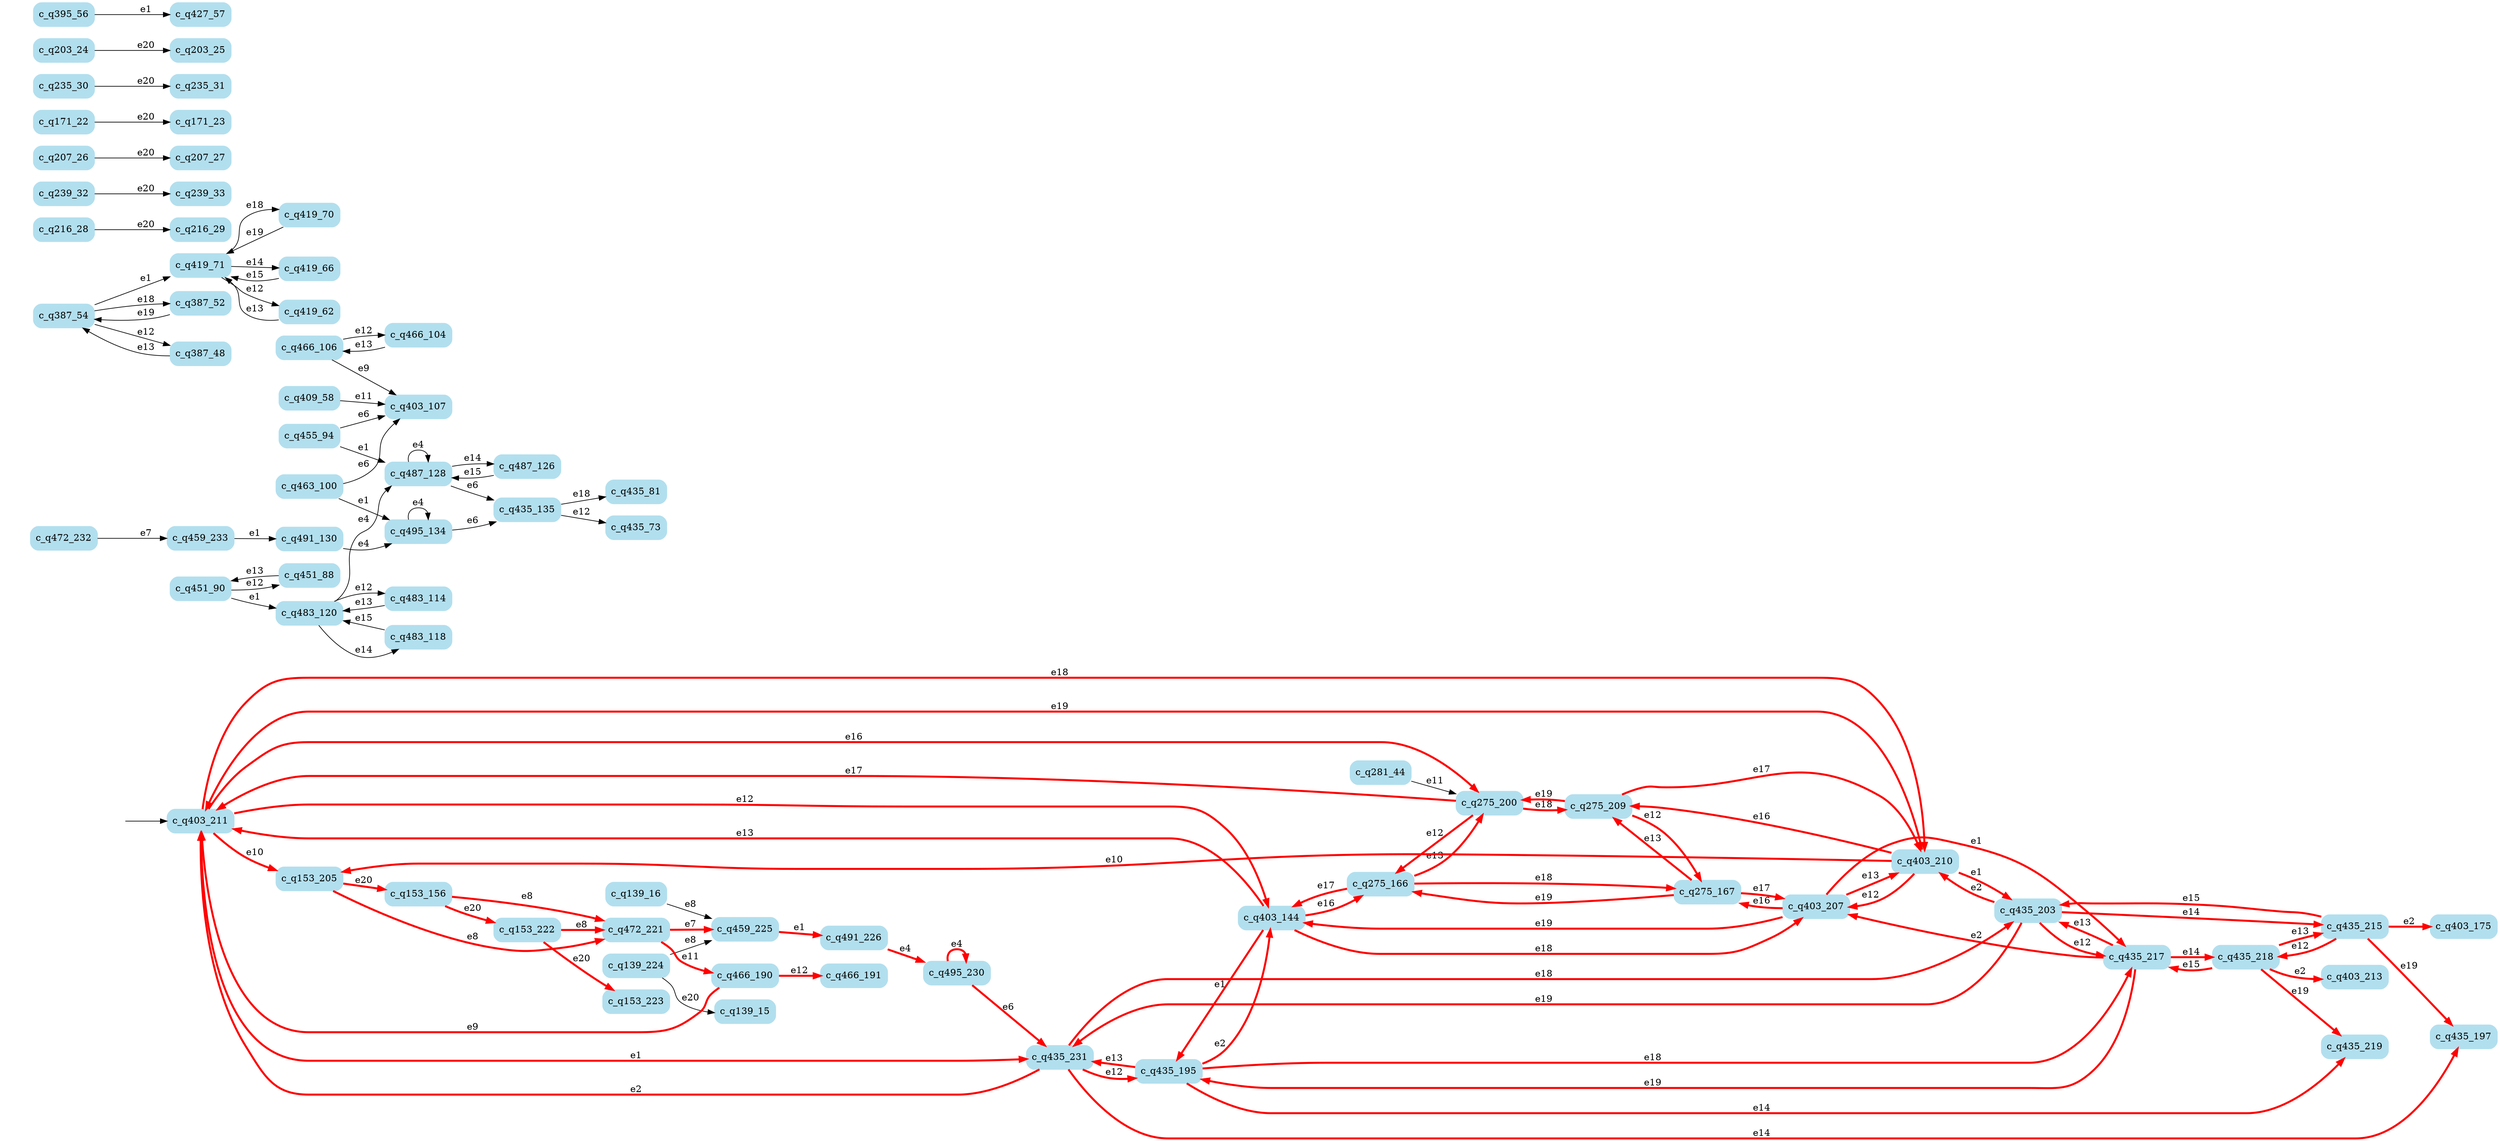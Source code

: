 digraph G {

	rankdir = LR;

	start_c_q403_211[style=invisible];

	node[shape=box, style="rounded, filled", color=lightblue2];

	c_q153_205[label="c_q153_205"];
	c_q455_94[label="c_q455_94"];
	c_q275_200[label="c_q275_200"];
	c_q139_224[label="c_q139_224"];
	c_q403_144[label="c_q403_144"];
	c_q387_54[label="c_q387_54"];
	c_q435_219[label="c_q435_219"];
	c_q466_191[label="c_q466_191"];
	c_q216_28[label="c_q216_28"];
	c_q435_217[label="c_q435_217"];
	c_q459_233[label="c_q459_233"];
	c_q451_88[label="c_q451_88"];
	c_q239_32[label="c_q239_32"];
	c_q495_230[label="c_q495_230"];
	c_q207_27[label="c_q207_27"];
	c_q466_104[label="c_q466_104"];
	c_q435_81[label="c_q435_81"];
	c_q435_231[label="c_q435_231"];
	c_q419_71[label="c_q419_71"];
	c_q483_120[label="c_q483_120"];
	c_q403_213[label="c_q403_213"];
	c_q472_221[label="c_q472_221"];
	c_q466_190[label="c_q466_190"];
	c_q171_23[label="c_q171_23"];
	c_q207_26[label="c_q207_26"];
	c_q235_31[label="c_q235_31"];
	c_q419_70[label="c_q419_70"];
	c_q275_166[label="c_q275_166"];
	c_q451_90[label="c_q451_90"];
	c_q435_215[label="c_q435_215"];
	c_q472_232[label="c_q472_232"];
	c_q466_106[label="c_q466_106"];
	c_q281_44[label="c_q281_44"];
	c_q203_24[label="c_q203_24"];
	c_q387_52[label="c_q387_52"];
	c_q403_210[label="c_q403_210"];
	c_q153_222[label="c_q153_222"];
	c_q409_58[label="c_q409_58"];
	c_q139_15[label="c_q139_15"];
	c_q483_114[label="c_q483_114"];
	c_q435_195[label="c_q435_195"];
	c_q216_29[label="c_q216_29"];
	c_q403_107[label="c_q403_107"];
	c_q463_100[label="c_q463_100"];
	c_q395_56[label="c_q395_56"];
	c_q239_33[label="c_q239_33"];
	c_q153_156[label="c_q153_156"];
	c_q403_207[label="c_q403_207"];
	c_q419_66[label="c_q419_66"];
	c_q483_118[label="c_q483_118"];
	c_q435_135[label="c_q435_135"];
	c_q275_209[label="c_q275_209"];
	c_q487_126[label="c_q487_126"];
	c_q435_218[label="c_q435_218"];
	c_q427_57[label="c_q427_57"];
	c_q491_130[label="c_q491_130"];
	c_q139_16[label="c_q139_16"];
	c_q153_223[label="c_q153_223"];
	c_q435_197[label="c_q435_197"];
	c_q403_211[label="c_q403_211"];
	c_q435_73[label="c_q435_73"];
	c_q435_203[label="c_q435_203"];
	c_q491_226[label="c_q491_226"];
	c_q387_48[label="c_q387_48"];
	c_q171_22[label="c_q171_22"];
	c_q487_128[label="c_q487_128"];
	c_q419_62[label="c_q419_62"];
	c_q495_134[label="c_q495_134"];
	c_q459_225[label="c_q459_225"];
	c_q235_30[label="c_q235_30"];
	c_q403_175[label="c_q403_175"];
	c_q203_25[label="c_q203_25"];
	c_q275_167[label="c_q275_167"];

	start_c_q403_211 -> c_q403_211;
	c_q403_211 -> c_q403_144[label="e12", penwidth=3, color=red];
	c_q403_144 -> c_q403_211[label="e13", penwidth=3, color=red];
	c_q403_144 -> c_q403_207[label="e18", penwidth=3, color=red];
	c_q403_207 -> c_q403_144[label="e19", penwidth=3, color=red];
	c_q403_211 -> c_q153_205[label="e10", penwidth=3, color=red];
	c_q403_207 -> c_q275_167[label="e16", penwidth=3, color=red];
	c_q403_207 -> c_q435_217[label="e1", penwidth=3, color=red];
	c_q139_224 -> c_q139_15[label="e20"];
	c_q139_16 -> c_q459_225[label="e8"];
	c_q153_205 -> c_q153_156[label="e20", penwidth=3, color=red];
	c_q153_205 -> c_q472_221[label="e8", penwidth=3, color=red];
	c_q171_22 -> c_q171_23[label="e20"];
	c_q203_24 -> c_q203_25[label="e20"];
	c_q207_26 -> c_q207_27[label="e20"];
	c_q216_28 -> c_q216_29[label="e20"];
	c_q235_30 -> c_q235_31[label="e20"];
	c_q239_32 -> c_q239_33[label="e20"];
	c_q275_200 -> c_q275_166[label="e12", penwidth=3, color=red];
	c_q275_167 -> c_q275_209[label="e13", penwidth=3, color=red];
	c_q275_200 -> c_q275_209[label="e18", penwidth=3, color=red];
	c_q275_167 -> c_q275_166[label="e19", penwidth=3, color=red];
	c_q275_166 -> c_q403_144[label="e17", penwidth=3, color=red];
	c_q281_44 -> c_q275_200[label="e11"];
	c_q387_54 -> c_q387_48[label="e12"];
	c_q387_48 -> c_q387_54[label="e13"];
	c_q387_54 -> c_q387_52[label="e18"];
	c_q387_52 -> c_q387_54[label="e19"];
	c_q387_54 -> c_q419_71[label="e1"];
	c_q395_56 -> c_q427_57[label="e1"];
	c_q409_58 -> c_q403_107[label="e11"];
	c_q419_71 -> c_q419_62[label="e12"];
	c_q419_62 -> c_q419_71[label="e13"];
	c_q419_71 -> c_q419_66[label="e14"];
	c_q419_66 -> c_q419_71[label="e15"];
	c_q419_71 -> c_q419_70[label="e18"];
	c_q419_70 -> c_q419_71[label="e19"];
	c_q435_135 -> c_q435_73[label="e12"];
	c_q435_217 -> c_q435_203[label="e13", penwidth=3, color=red];
	c_q435_203 -> c_q435_215[label="e14", penwidth=3, color=red];
	c_q435_215 -> c_q435_203[label="e15", penwidth=3, color=red];
	c_q435_135 -> c_q435_81[label="e18"];
	c_q435_217 -> c_q435_195[label="e19", penwidth=3, color=red];
	c_q435_195 -> c_q403_144[label="e2", penwidth=3, color=red];
	c_q451_90 -> c_q451_88[label="e12"];
	c_q451_88 -> c_q451_90[label="e13"];
	c_q451_90 -> c_q483_120[label="e1"];
	c_q455_94 -> c_q403_107[label="e6"];
	c_q455_94 -> c_q487_128[label="e1"];
	c_q459_233 -> c_q491_130[label="e1"];
	c_q463_100 -> c_q403_107[label="e6"];
	c_q463_100 -> c_q495_134[label="e1"];
	c_q466_106 -> c_q466_104[label="e12"];
	c_q466_104 -> c_q466_106[label="e13"];
	c_q466_106 -> c_q403_107[label="e9"];
	c_q472_221 -> c_q459_225[label="e7", penwidth=3, color=red];
	c_q472_221 -> c_q466_190[label="e11", penwidth=3, color=red];
	c_q483_120 -> c_q483_114[label="e12"];
	c_q483_114 -> c_q483_120[label="e13"];
	c_q483_120 -> c_q483_118[label="e14"];
	c_q483_118 -> c_q483_120[label="e15"];
	c_q483_120 -> c_q487_128[label="e4"];
	c_q487_128 -> c_q487_128[label="e4"];
	c_q487_128 -> c_q487_126[label="e14"];
	c_q487_126 -> c_q487_128[label="e15"];
	c_q487_128 -> c_q435_135[label="e6"];
	c_q491_130 -> c_q495_134[label="e4"];
	c_q495_134 -> c_q495_134[label="e4"];
	c_q495_134 -> c_q435_135[label="e6"];
	c_q403_211 -> c_q435_231[label="e1", penwidth=3, color=red];
	c_q403_211 -> c_q275_200[label="e16", penwidth=3, color=red];
	c_q403_211 -> c_q403_210[label="e18", penwidth=3, color=red];
	c_q403_144 -> c_q435_195[label="e1", penwidth=3, color=red];
	c_q403_144 -> c_q275_166[label="e16", penwidth=3, color=red];
	c_q403_207 -> c_q403_210[label="e13", penwidth=3, color=red];
	c_q275_167 -> c_q403_207[label="e17", penwidth=3, color=red];
	c_q435_217 -> c_q403_207[label="e2", penwidth=3, color=red];
	c_q435_217 -> c_q435_218[label="e14", penwidth=3, color=red];
	c_q153_156 -> c_q472_221[label="e8", penwidth=3, color=red];
	c_q153_156 -> c_q153_222[label="e20", penwidth=3, color=red];
	c_q275_209 -> c_q275_167[label="e12", penwidth=3, color=red];
	c_q275_209 -> c_q403_210[label="e17", penwidth=3, color=red];
	c_q275_209 -> c_q275_200[label="e19", penwidth=3, color=red];
	c_q275_166 -> c_q275_200[label="e13", penwidth=3, color=red];
	c_q275_166 -> c_q275_167[label="e18", penwidth=3, color=red];
	c_q435_203 -> c_q403_210[label="e2", penwidth=3, color=red];
	c_q435_203 -> c_q435_217[label="e12", penwidth=3, color=red];
	c_q435_203 -> c_q435_231[label="e19", penwidth=3, color=red];
	c_q435_215 -> c_q403_175[label="e2", penwidth=3, color=red];
	c_q435_215 -> c_q435_218[label="e12", penwidth=3, color=red];
	c_q435_215 -> c_q435_197[label="e19", penwidth=3, color=red];
	c_q435_195 -> c_q435_231[label="e13", penwidth=3, color=red];
	c_q435_195 -> c_q435_219[label="e14", penwidth=3, color=red];
	c_q435_195 -> c_q435_217[label="e18", penwidth=3, color=red];
	c_q459_225 -> c_q491_226[label="e1", penwidth=3, color=red];
	c_q466_190 -> c_q403_211[label="e9", penwidth=3, color=red];
	c_q466_190 -> c_q466_191[label="e12", penwidth=3, color=red];
	c_q435_231 -> c_q403_211[label="e2", penwidth=3, color=red];
	c_q435_231 -> c_q435_195[label="e12", penwidth=3, color=red];
	c_q435_231 -> c_q435_197[label="e14", penwidth=3, color=red];
	c_q435_231 -> c_q435_203[label="e18", penwidth=3, color=red];
	c_q275_200 -> c_q403_211[label="e17", penwidth=3, color=red];
	c_q403_210 -> c_q435_203[label="e1", penwidth=3, color=red];
	c_q403_210 -> c_q153_205[label="e10", penwidth=3, color=red];
	c_q403_210 -> c_q403_207[label="e12", penwidth=3, color=red];
	c_q403_210 -> c_q275_209[label="e16", penwidth=3, color=red];
	c_q403_210 -> c_q403_211[label="e19", penwidth=3, color=red];
	c_q435_218 -> c_q403_213[label="e2", penwidth=3, color=red];
	c_q435_218 -> c_q435_215[label="e13", penwidth=3, color=red];
	c_q435_218 -> c_q435_217[label="e15", penwidth=3, color=red];
	c_q435_218 -> c_q435_219[label="e19", penwidth=3, color=red];
	c_q153_222 -> c_q472_221[label="e8", penwidth=3, color=red];
	c_q153_222 -> c_q153_223[label="e20", penwidth=3, color=red];
	c_q139_224 -> c_q459_225[label="e8"];
	c_q491_226 -> c_q495_230[label="e4", penwidth=3, color=red];
	c_q495_230 -> c_q495_230[label="e4", penwidth=3, color=red];
	c_q495_230 -> c_q435_231[label="e6", penwidth=3, color=red];
	c_q472_232 -> c_q459_233[label="e7"];

}